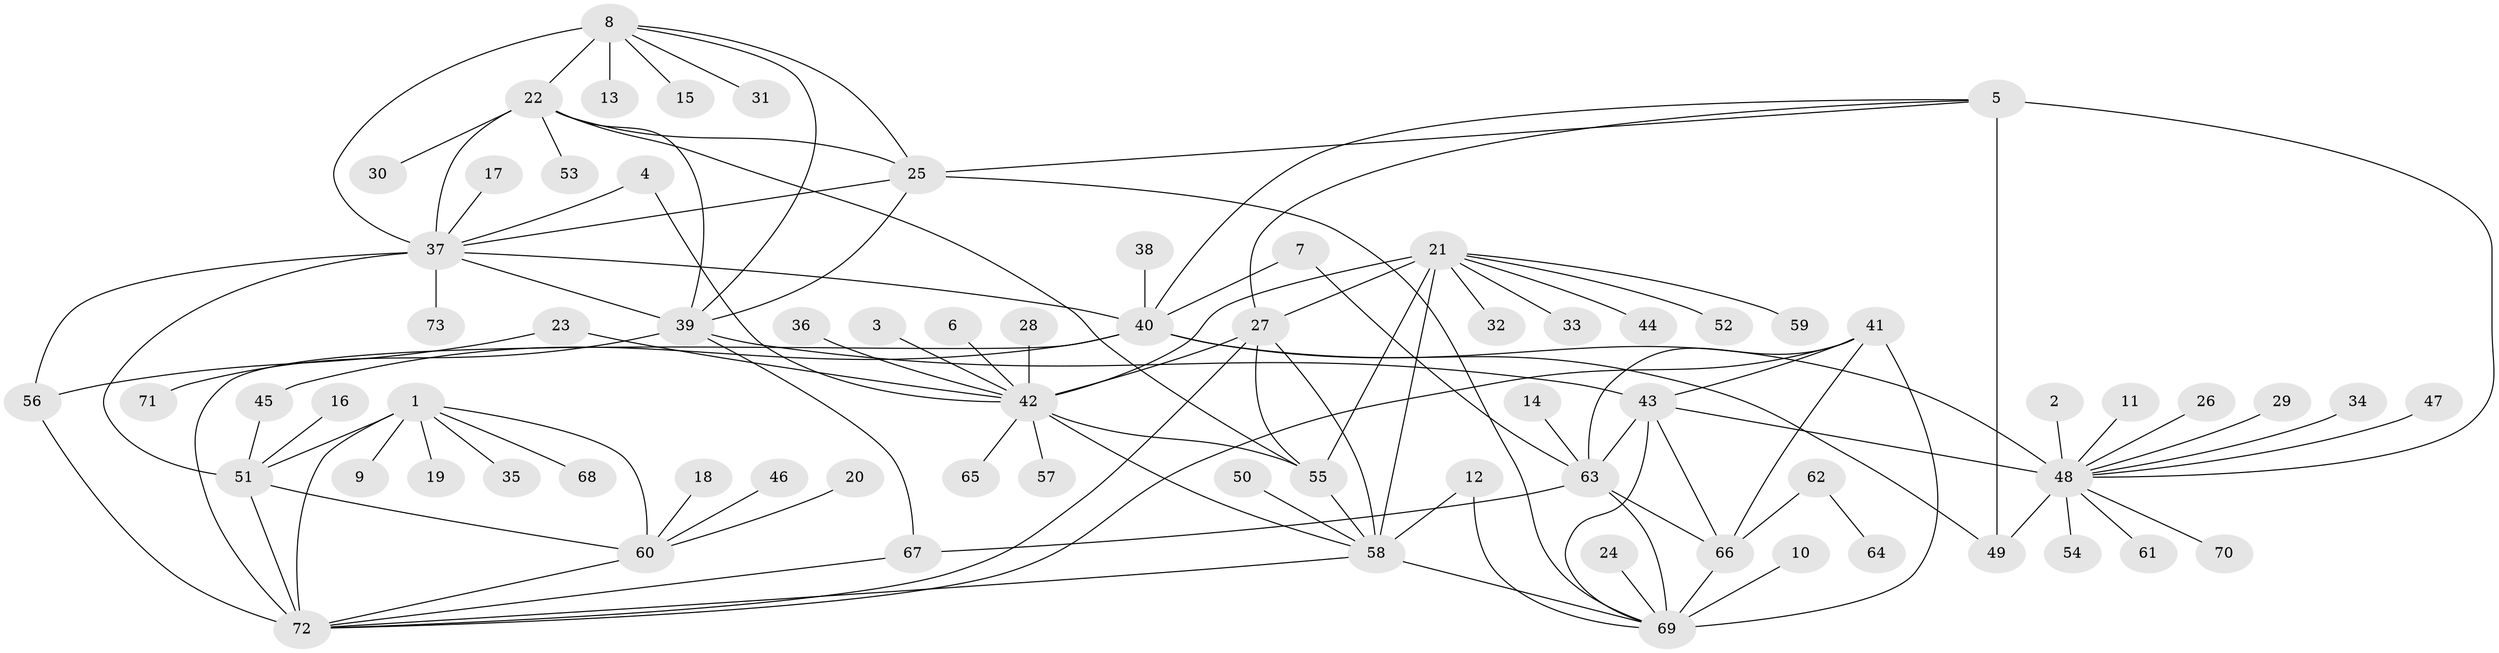 // original degree distribution, {8: 0.028368794326241134, 9: 0.0851063829787234, 10: 0.028368794326241134, 16: 0.0070921985815602835, 7: 0.02127659574468085, 11: 0.028368794326241134, 13: 0.014184397163120567, 6: 0.028368794326241134, 14: 0.0070921985815602835, 1: 0.5886524822695035, 2: 0.10638297872340426, 3: 0.04964539007092199, 5: 0.0070921985815602835}
// Generated by graph-tools (version 1.1) at 2025/02/03/09/25 03:02:48]
// undirected, 73 vertices, 113 edges
graph export_dot {
graph [start="1"]
  node [color=gray90,style=filled];
  1;
  2;
  3;
  4;
  5;
  6;
  7;
  8;
  9;
  10;
  11;
  12;
  13;
  14;
  15;
  16;
  17;
  18;
  19;
  20;
  21;
  22;
  23;
  24;
  25;
  26;
  27;
  28;
  29;
  30;
  31;
  32;
  33;
  34;
  35;
  36;
  37;
  38;
  39;
  40;
  41;
  42;
  43;
  44;
  45;
  46;
  47;
  48;
  49;
  50;
  51;
  52;
  53;
  54;
  55;
  56;
  57;
  58;
  59;
  60;
  61;
  62;
  63;
  64;
  65;
  66;
  67;
  68;
  69;
  70;
  71;
  72;
  73;
  1 -- 9 [weight=1.0];
  1 -- 19 [weight=1.0];
  1 -- 35 [weight=1.0];
  1 -- 51 [weight=4.0];
  1 -- 60 [weight=4.0];
  1 -- 68 [weight=1.0];
  1 -- 72 [weight=4.0];
  2 -- 48 [weight=1.0];
  3 -- 42 [weight=1.0];
  4 -- 37 [weight=1.0];
  4 -- 42 [weight=1.0];
  5 -- 25 [weight=1.0];
  5 -- 27 [weight=1.0];
  5 -- 40 [weight=1.0];
  5 -- 48 [weight=3.0];
  5 -- 49 [weight=2.0];
  6 -- 42 [weight=1.0];
  7 -- 40 [weight=1.0];
  7 -- 63 [weight=1.0];
  8 -- 13 [weight=1.0];
  8 -- 15 [weight=1.0];
  8 -- 22 [weight=4.0];
  8 -- 25 [weight=2.0];
  8 -- 31 [weight=1.0];
  8 -- 37 [weight=2.0];
  8 -- 39 [weight=2.0];
  10 -- 69 [weight=1.0];
  11 -- 48 [weight=1.0];
  12 -- 58 [weight=1.0];
  12 -- 69 [weight=1.0];
  14 -- 63 [weight=1.0];
  16 -- 51 [weight=1.0];
  17 -- 37 [weight=1.0];
  18 -- 60 [weight=1.0];
  20 -- 60 [weight=1.0];
  21 -- 27 [weight=2.0];
  21 -- 32 [weight=1.0];
  21 -- 33 [weight=1.0];
  21 -- 42 [weight=2.0];
  21 -- 44 [weight=1.0];
  21 -- 52 [weight=1.0];
  21 -- 55 [weight=2.0];
  21 -- 58 [weight=4.0];
  21 -- 59 [weight=1.0];
  22 -- 25 [weight=2.0];
  22 -- 30 [weight=1.0];
  22 -- 37 [weight=2.0];
  22 -- 39 [weight=2.0];
  22 -- 53 [weight=1.0];
  22 -- 55 [weight=1.0];
  23 -- 42 [weight=1.0];
  23 -- 56 [weight=1.0];
  24 -- 69 [weight=1.0];
  25 -- 37 [weight=1.0];
  25 -- 39 [weight=1.0];
  25 -- 69 [weight=1.0];
  26 -- 48 [weight=1.0];
  27 -- 42 [weight=1.0];
  27 -- 55 [weight=1.0];
  27 -- 58 [weight=2.0];
  27 -- 72 [weight=1.0];
  28 -- 42 [weight=1.0];
  29 -- 48 [weight=1.0];
  34 -- 48 [weight=1.0];
  36 -- 42 [weight=1.0];
  37 -- 39 [weight=1.0];
  37 -- 40 [weight=1.0];
  37 -- 51 [weight=1.0];
  37 -- 56 [weight=1.0];
  37 -- 73 [weight=1.0];
  38 -- 40 [weight=1.0];
  39 -- 43 [weight=1.0];
  39 -- 67 [weight=1.0];
  39 -- 71 [weight=1.0];
  40 -- 45 [weight=1.0];
  40 -- 48 [weight=3.0];
  40 -- 49 [weight=2.0];
  40 -- 72 [weight=1.0];
  41 -- 43 [weight=1.0];
  41 -- 63 [weight=1.0];
  41 -- 66 [weight=1.0];
  41 -- 69 [weight=3.0];
  41 -- 72 [weight=1.0];
  42 -- 55 [weight=1.0];
  42 -- 57 [weight=1.0];
  42 -- 58 [weight=2.0];
  42 -- 65 [weight=1.0];
  43 -- 48 [weight=1.0];
  43 -- 63 [weight=1.0];
  43 -- 66 [weight=1.0];
  43 -- 69 [weight=3.0];
  45 -- 51 [weight=1.0];
  46 -- 60 [weight=1.0];
  47 -- 48 [weight=1.0];
  48 -- 49 [weight=6.0];
  48 -- 54 [weight=1.0];
  48 -- 61 [weight=1.0];
  48 -- 70 [weight=1.0];
  50 -- 58 [weight=1.0];
  51 -- 60 [weight=1.0];
  51 -- 72 [weight=1.0];
  55 -- 58 [weight=2.0];
  56 -- 72 [weight=1.0];
  58 -- 69 [weight=1.0];
  58 -- 72 [weight=1.0];
  60 -- 72 [weight=1.0];
  62 -- 64 [weight=1.0];
  62 -- 66 [weight=1.0];
  63 -- 66 [weight=1.0];
  63 -- 67 [weight=1.0];
  63 -- 69 [weight=3.0];
  66 -- 69 [weight=3.0];
  67 -- 72 [weight=1.0];
}
